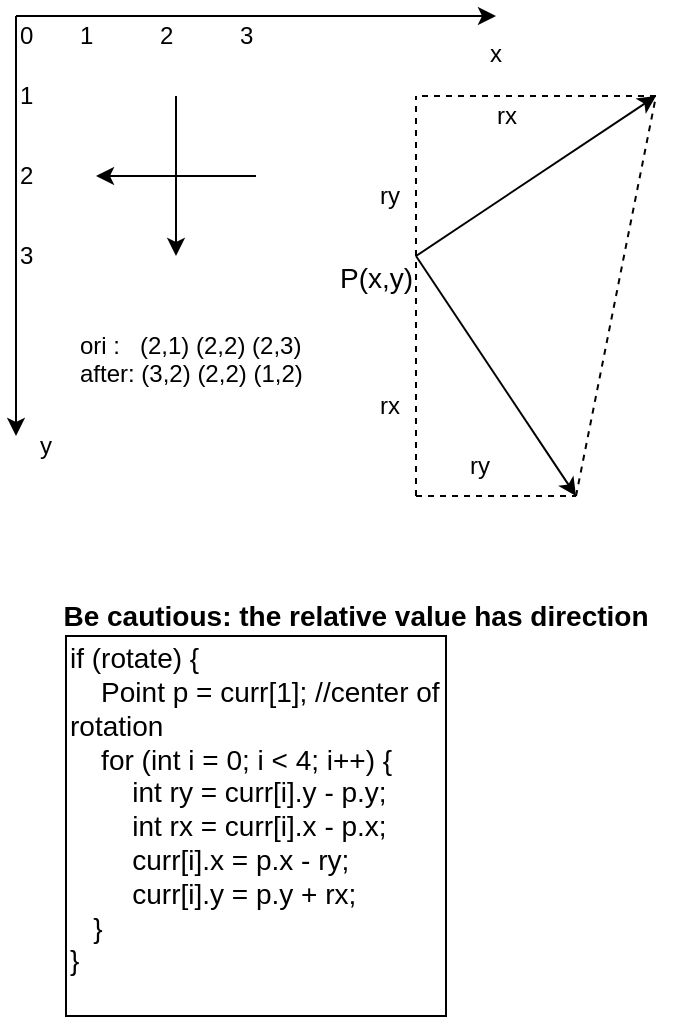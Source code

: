 <mxfile version="12.2.4" pages="1"><diagram id="Sp-64omT98mDuh5_vBsQ" name="Page-1"><mxGraphModel dx="1503" dy="1713" grid="1" gridSize="10" guides="1" tooltips="1" connect="1" arrows="1" fold="1" page="1" pageScale="1" pageWidth="827" pageHeight="1169" math="0" shadow="0"><root><mxCell id="0"/><mxCell id="1" parent="0"/><mxCell id="2" value="" style="endArrow=classic;html=1;" parent="1" edge="1"><mxGeometry width="50" height="50" relative="1" as="geometry"><mxPoint x="80" y="40" as="sourcePoint"/><mxPoint x="80" y="120" as="targetPoint"/></mxGeometry></mxCell><mxCell id="3" value="" style="endArrow=classic;html=1;" parent="1" edge="1"><mxGeometry width="50" height="50" relative="1" as="geometry"><mxPoint x="120" y="80" as="sourcePoint"/><mxPoint x="40" y="80" as="targetPoint"/></mxGeometry></mxCell><mxCell id="4" value="" style="endArrow=classic;html=1;" parent="1" edge="1"><mxGeometry width="50" height="50" relative="1" as="geometry"><mxPoint as="sourcePoint"/><mxPoint x="240" as="targetPoint"/></mxGeometry></mxCell><mxCell id="5" value="" style="endArrow=classic;html=1;" parent="1" edge="1"><mxGeometry width="50" height="50" relative="1" as="geometry"><mxPoint as="sourcePoint"/><mxPoint y="210" as="targetPoint"/></mxGeometry></mxCell><mxCell id="6" value="0&lt;br&gt;" style="text;html=1;resizable=0;points=[];autosize=1;align=left;verticalAlign=top;spacingTop=-4;" parent="1" vertex="1"><mxGeometry width="20" height="20" as="geometry"/></mxCell><mxCell id="7" value="1&lt;br&gt;" style="text;html=1;resizable=0;points=[];autosize=1;align=left;verticalAlign=top;spacingTop=-4;" parent="1" vertex="1"><mxGeometry x="30" width="20" height="20" as="geometry"/></mxCell><mxCell id="8" value="2" style="text;html=1;resizable=0;points=[];autosize=1;align=left;verticalAlign=top;spacingTop=-4;" parent="1" vertex="1"><mxGeometry x="70" width="20" height="20" as="geometry"/></mxCell><mxCell id="9" value="3&lt;br&gt;" style="text;html=1;resizable=0;points=[];autosize=1;align=left;verticalAlign=top;spacingTop=-4;" parent="1" vertex="1"><mxGeometry x="110" width="20" height="20" as="geometry"/></mxCell><mxCell id="10" value="1&lt;br&gt;" style="text;html=1;resizable=0;points=[];autosize=1;align=left;verticalAlign=top;spacingTop=-4;" parent="1" vertex="1"><mxGeometry y="30" width="20" height="20" as="geometry"/></mxCell><mxCell id="11" value="2" style="text;html=1;resizable=0;points=[];autosize=1;align=left;verticalAlign=top;spacingTop=-4;" parent="1" vertex="1"><mxGeometry y="70" width="20" height="20" as="geometry"/></mxCell><mxCell id="12" value="3&lt;br&gt;" style="text;html=1;resizable=0;points=[];autosize=1;align=left;verticalAlign=top;spacingTop=-4;" parent="1" vertex="1"><mxGeometry y="110" width="20" height="20" as="geometry"/></mxCell><mxCell id="13" value="x&lt;br&gt;" style="text;html=1;resizable=0;points=[];autosize=1;align=left;verticalAlign=top;spacingTop=-4;" parent="1" vertex="1"><mxGeometry x="235" y="9" width="20" height="20" as="geometry"/></mxCell><mxCell id="14" value="y&lt;br&gt;" style="text;html=1;resizable=0;points=[];autosize=1;align=left;verticalAlign=top;spacingTop=-4;" parent="1" vertex="1"><mxGeometry x="10" y="205" width="20" height="20" as="geometry"/></mxCell><mxCell id="16" value="" style="endArrow=classic;html=1;" parent="1" edge="1"><mxGeometry width="50" height="50" relative="1" as="geometry"><mxPoint x="200" y="120" as="sourcePoint"/><mxPoint x="320" y="40" as="targetPoint"/></mxGeometry></mxCell><mxCell id="17" value="" style="endArrow=classic;html=1;" parent="1" edge="1"><mxGeometry width="50" height="50" relative="1" as="geometry"><mxPoint x="200" y="120" as="sourcePoint"/><mxPoint x="280" y="240" as="targetPoint"/></mxGeometry></mxCell><mxCell id="19" value="" style="endArrow=none;dashed=1;html=1;" parent="1" edge="1"><mxGeometry width="50" height="50" relative="1" as="geometry"><mxPoint x="280" y="240" as="sourcePoint"/><mxPoint x="320" y="40" as="targetPoint"/></mxGeometry></mxCell><mxCell id="20" value="" style="endArrow=none;dashed=1;html=1;" parent="1" edge="1"><mxGeometry width="50" height="50" relative="1" as="geometry"><mxPoint x="320" y="40" as="sourcePoint"/><mxPoint x="200" y="40" as="targetPoint"/></mxGeometry></mxCell><mxCell id="22" value="rx" style="text;html=1;resizable=0;points=[];align=center;verticalAlign=middle;labelBackgroundColor=#ffffff;" parent="20" vertex="1" connectable="0"><mxGeometry x="0.237" y="1" relative="1" as="geometry"><mxPoint x="-1" y="9" as="offset"/></mxGeometry></mxCell><mxCell id="21" value="" style="endArrow=none;dashed=1;html=1;" parent="1" edge="1"><mxGeometry width="50" height="50" relative="1" as="geometry"><mxPoint x="200" y="120" as="sourcePoint"/><mxPoint x="200" y="40" as="targetPoint"/></mxGeometry></mxCell><mxCell id="24" value="ry&lt;br&gt;" style="text;html=1;resizable=0;points=[];autosize=1;align=left;verticalAlign=top;spacingTop=-4;" parent="1" vertex="1"><mxGeometry x="180" y="80" width="30" height="20" as="geometry"/></mxCell><mxCell id="25" value="" style="endArrow=none;dashed=1;html=1;" parent="1" edge="1"><mxGeometry width="50" height="50" relative="1" as="geometry"><mxPoint x="200" y="240" as="sourcePoint"/><mxPoint x="200" y="120" as="targetPoint"/></mxGeometry></mxCell><mxCell id="26" value="" style="endArrow=none;dashed=1;html=1;" parent="1" edge="1"><mxGeometry width="50" height="50" relative="1" as="geometry"><mxPoint x="200" y="240" as="sourcePoint"/><mxPoint x="280" y="240" as="targetPoint"/></mxGeometry></mxCell><mxCell id="29" value="ry&lt;br&gt;" style="text;html=1;resizable=0;points=[];autosize=1;align=left;verticalAlign=top;spacingTop=-4;" parent="1" vertex="1"><mxGeometry x="225" y="215" width="30" height="20" as="geometry"/></mxCell><mxCell id="30" value="rx&lt;br&gt;" style="text;html=1;resizable=0;points=[];autosize=1;align=left;verticalAlign=top;spacingTop=-4;" parent="1" vertex="1"><mxGeometry x="180" y="185" width="30" height="20" as="geometry"/></mxCell><mxCell id="32" value="&lt;div&gt;ori :&amp;nbsp; &amp;nbsp;(2,1) (2,2) (2,3)&lt;/div&gt;&lt;div&gt;after: (3,2) (2,2) (1,2)&lt;/div&gt;" style="text;html=1;resizable=0;points=[];autosize=1;align=left;verticalAlign=top;spacingTop=-4;" parent="1" vertex="1"><mxGeometry x="30" y="155" width="130" height="30" as="geometry"/></mxCell><mxCell id="35" value="&lt;div style=&quot;font-size: 14px&quot;&gt;if (rotate) {&lt;/div&gt;&lt;div style=&quot;font-size: 14px&quot;&gt;&lt;span style=&quot;font-size: 14px&quot;&gt;&lt;span style=&quot;font-size: 14px&quot;&gt;&lt;/span&gt;&amp;nbsp; &amp;nbsp; Point p = curr[1]; //center of rotation&lt;/span&gt;&lt;/div&gt;&lt;div style=&quot;font-size: 14px&quot;&gt;&lt;span style=&quot;font-size: 14px&quot;&gt;&lt;span style=&quot;font-size: 14px&quot;&gt;&lt;/span&gt;&amp;nbsp; &amp;nbsp; for (int i = 0; i &amp;lt; 4; i++) {&lt;/span&gt;&lt;/div&gt;&lt;div style=&quot;font-size: 14px&quot;&gt;&lt;span style=&quot;font-size: 14px&quot;&gt;&lt;span style=&quot;font-size: 14px&quot;&gt;&lt;/span&gt;&amp;nbsp; &amp;nbsp; &amp;nbsp; &amp;nbsp; int ry = curr[i].y - p.y;&lt;/span&gt;&lt;/div&gt;&lt;div style=&quot;font-size: 14px&quot;&gt;&lt;span style=&quot;font-size: 14px&quot;&gt;&lt;span style=&quot;font-size: 14px&quot;&gt;&lt;/span&gt;&amp;nbsp; &amp;nbsp; &amp;nbsp; &amp;nbsp; int rx = curr[i].x - p.x;&lt;/span&gt;&lt;/div&gt;&lt;div style=&quot;font-size: 14px&quot;&gt;&lt;span style=&quot;font-size: 14px&quot;&gt;&lt;span style=&quot;font-size: 14px&quot;&gt;&lt;/span&gt;&amp;nbsp; &amp;nbsp; &amp;nbsp; &amp;nbsp; curr[i].x = p.x - ry;&lt;/span&gt;&lt;/div&gt;&lt;div style=&quot;font-size: 14px&quot;&gt;&lt;span style=&quot;font-size: 14px&quot;&gt;&lt;span style=&quot;font-size: 14px&quot;&gt;&lt;/span&gt;&amp;nbsp; &amp;nbsp; &amp;nbsp; &amp;nbsp; curr[i].y = p.y + rx;&lt;/span&gt;&lt;/div&gt;&lt;div style=&quot;font-size: 14px&quot;&gt;&lt;span style=&quot;font-size: 14px&quot;&gt;&lt;span style=&quot;font-size: 14px&quot;&gt;&lt;/span&gt;&amp;nbsp; &amp;nbsp;}&lt;/span&gt;&lt;/div&gt;&lt;div style=&quot;font-size: 14px&quot;&gt;}&lt;br&gt;&lt;br&gt;&lt;/div&gt;" style="whiteSpace=wrap;html=1;aspect=fixed;align=left;fontSize=14;" parent="1" vertex="1"><mxGeometry x="25" y="310" width="190" height="190" as="geometry"/></mxCell><mxCell id="36" value="Be cautious: the relative value has direction" style="text;html=1;strokeColor=none;fillColor=none;align=center;verticalAlign=middle;whiteSpace=wrap;rounded=0;fontSize=14;fontStyle=1" parent="1" vertex="1"><mxGeometry x="10" y="290" width="320" height="20" as="geometry"/></mxCell><mxCell id="37" value="P(x,y)" style="text;html=1;resizable=0;points=[];autosize=1;align=left;verticalAlign=top;spacingTop=-4;fontSize=14;" parent="1" vertex="1"><mxGeometry x="160" y="120" width="50" height="20" as="geometry"/></mxCell></root></mxGraphModel></diagram></mxfile>